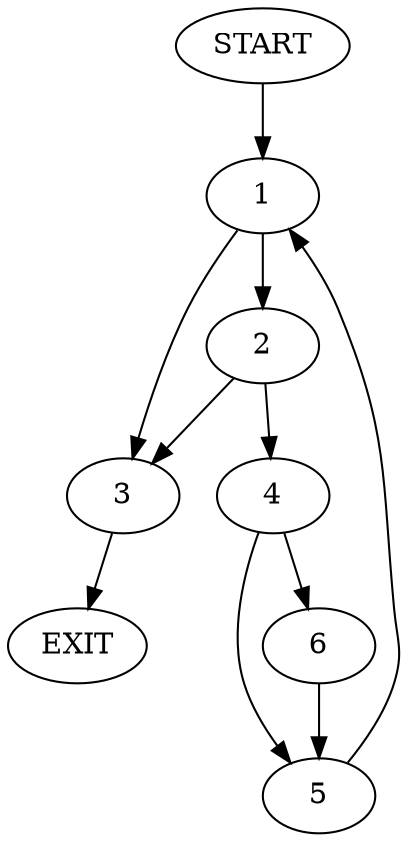 digraph {
0 [label="START"]
7 [label="EXIT"]
0 -> 1
1 -> 2
1 -> 3
2 -> 4
2 -> 3
3 -> 7
4 -> 5
4 -> 6
5 -> 1
6 -> 5
}
